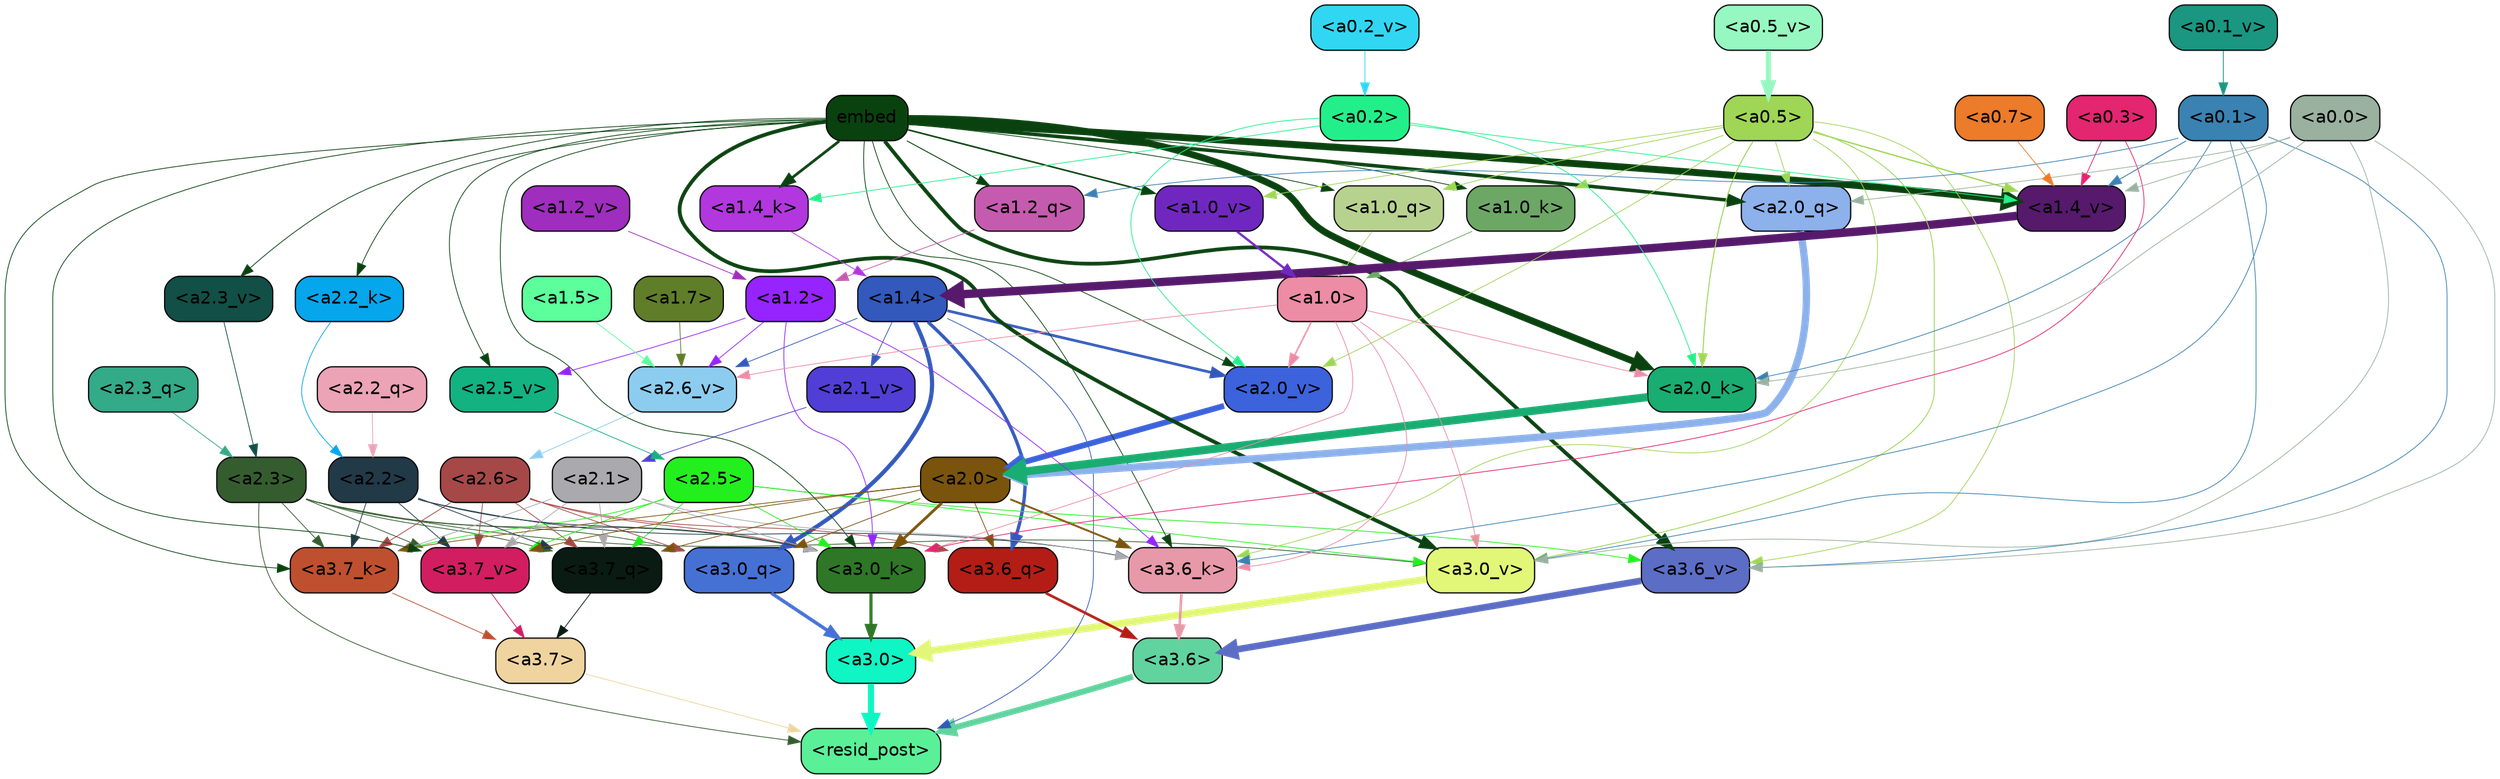 strict digraph "" {
	graph [bgcolor=transparent,
		layout=dot,
		overlap=false,
		splines=true
	];
	"<a3.7>"	[color=black,
		fillcolor="#f0d49f",
		fontname=Helvetica,
		shape=box,
		style="filled, rounded"];
	"<resid_post>"	[color=black,
		fillcolor="#5af097",
		fontname=Helvetica,
		shape=box,
		style="filled, rounded"];
	"<a3.7>" -> "<resid_post>"	[color="#f0d49f",
		penwidth=0.6];
	"<a3.6>"	[color=black,
		fillcolor="#61d39f",
		fontname=Helvetica,
		shape=box,
		style="filled, rounded"];
	"<a3.6>" -> "<resid_post>"	[color="#61d39f",
		penwidth=4.751612067222595];
	"<a3.0>"	[color=black,
		fillcolor="#0ff5c4",
		fontname=Helvetica,
		shape=box,
		style="filled, rounded"];
	"<a3.0>" -> "<resid_post>"	[color="#0ff5c4",
		penwidth=4.884142994880676];
	"<a2.3>"	[color=black,
		fillcolor="#355c2f",
		fontname=Helvetica,
		shape=box,
		style="filled, rounded"];
	"<a2.3>" -> "<resid_post>"	[color="#355c2f",
		penwidth=0.6];
	"<a3.7_q>"	[color=black,
		fillcolor="#091b13",
		fontname=Helvetica,
		shape=box,
		style="filled, rounded"];
	"<a2.3>" -> "<a3.7_q>"	[color="#355c2f",
		penwidth=0.6];
	"<a3.0_q>"	[color=black,
		fillcolor="#4671d4",
		fontname=Helvetica,
		shape=box,
		style="filled, rounded"];
	"<a2.3>" -> "<a3.0_q>"	[color="#355c2f",
		penwidth=0.6];
	"<a3.7_k>"	[color=black,
		fillcolor="#bf502f",
		fontname=Helvetica,
		shape=box,
		style="filled, rounded"];
	"<a2.3>" -> "<a3.7_k>"	[color="#355c2f",
		penwidth=0.6];
	"<a3.0_k>"	[color=black,
		fillcolor="#2e7726",
		fontname=Helvetica,
		shape=box,
		style="filled, rounded"];
	"<a2.3>" -> "<a3.0_k>"	[color="#355c2f",
		penwidth=0.6];
	"<a3.7_v>"	[color=black,
		fillcolor="#d21d61",
		fontname=Helvetica,
		shape=box,
		style="filled, rounded"];
	"<a2.3>" -> "<a3.7_v>"	[color="#355c2f",
		penwidth=0.6];
	"<a3.0_v>"	[color=black,
		fillcolor="#e2f778",
		fontname=Helvetica,
		shape=box,
		style="filled, rounded"];
	"<a2.3>" -> "<a3.0_v>"	[color="#355c2f",
		penwidth=0.6];
	"<a1.4>"	[color=black,
		fillcolor="#3259bb",
		fontname=Helvetica,
		shape=box,
		style="filled, rounded"];
	"<a1.4>" -> "<resid_post>"	[color="#3259bb",
		penwidth=0.6];
	"<a3.6_q>"	[color=black,
		fillcolor="#b31d16",
		fontname=Helvetica,
		shape=box,
		style="filled, rounded"];
	"<a1.4>" -> "<a3.6_q>"	[color="#3259bb",
		penwidth=2.6469622254371643];
	"<a1.4>" -> "<a3.0_q>"	[color="#3259bb",
		penwidth=3.3040847778320312];
	"<a2.6_v>"	[color=black,
		fillcolor="#8ccdef",
		fontname=Helvetica,
		shape=box,
		style="filled, rounded"];
	"<a1.4>" -> "<a2.6_v>"	[color="#3259bb",
		penwidth=0.6];
	"<a2.1_v>"	[color=black,
		fillcolor="#513ed6",
		fontname=Helvetica,
		shape=box,
		style="filled, rounded"];
	"<a1.4>" -> "<a2.1_v>"	[color="#3259bb",
		penwidth=0.6];
	"<a2.0_v>"	[color=black,
		fillcolor="#3c62dc",
		fontname=Helvetica,
		shape=box,
		style="filled, rounded"];
	"<a1.4>" -> "<a2.0_v>"	[color="#3259bb",
		penwidth=2.1286070346832275];
	"<a3.7_q>" -> "<a3.7>"	[color="#091b13",
		penwidth=0.6];
	"<a3.6_q>" -> "<a3.6>"	[color="#b31d16",
		penwidth=2.091020345687866];
	"<a3.0_q>" -> "<a3.0>"	[color="#4671d4",
		penwidth=2.7421876192092896];
	"<a3.7_k>" -> "<a3.7>"	[color="#bf502f",
		penwidth=0.6];
	"<a3.6_k>"	[color=black,
		fillcolor="#e799a9",
		fontname=Helvetica,
		shape=box,
		style="filled, rounded"];
	"<a3.6_k>" -> "<a3.6>"	[color="#e799a9",
		penwidth=2.048597991466522];
	"<a3.0_k>" -> "<a3.0>"	[color="#2e7726",
		penwidth=2.476402521133423];
	"<a3.7_v>" -> "<a3.7>"	[color="#d21d61",
		penwidth=0.6];
	"<a3.6_v>"	[color=black,
		fillcolor="#5c6dc5",
		fontname=Helvetica,
		shape=box,
		style="filled, rounded"];
	"<a3.6_v>" -> "<a3.6>"	[color="#5c6dc5",
		penwidth=5.2550448179244995];
	"<a3.0_v>" -> "<a3.0>"	[color="#e2f778",
		penwidth=5.652270674705505];
	"<a2.6>"	[color=black,
		fillcolor="#a74848",
		fontname=Helvetica,
		shape=box,
		style="filled, rounded"];
	"<a2.6>" -> "<a3.7_q>"	[color="#a74848",
		penwidth=0.6];
	"<a2.6>" -> "<a3.6_q>"	[color="#a74848",
		penwidth=0.6];
	"<a2.6>" -> "<a3.0_q>"	[color="#a74848",
		penwidth=0.6];
	"<a2.6>" -> "<a3.7_k>"	[color="#a74848",
		penwidth=0.6];
	"<a2.6>" -> "<a3.0_k>"	[color="#a74848",
		penwidth=0.6];
	"<a2.6>" -> "<a3.7_v>"	[color="#a74848",
		penwidth=0.6];
	"<a2.5>"	[color=black,
		fillcolor="#23ef1e",
		fontname=Helvetica,
		shape=box,
		style="filled, rounded"];
	"<a2.5>" -> "<a3.7_q>"	[color="#23ef1e",
		penwidth=0.6];
	"<a2.5>" -> "<a3.7_k>"	[color="#23ef1e",
		penwidth=0.6];
	"<a2.5>" -> "<a3.0_k>"	[color="#23ef1e",
		penwidth=0.6];
	"<a2.5>" -> "<a3.7_v>"	[color="#23ef1e",
		penwidth=0.6];
	"<a2.5>" -> "<a3.6_v>"	[color="#23ef1e",
		penwidth=0.6];
	"<a2.5>" -> "<a3.0_v>"	[color="#23ef1e",
		penwidth=0.6];
	"<a2.2>"	[color=black,
		fillcolor="#223948",
		fontname=Helvetica,
		shape=box,
		style="filled, rounded"];
	"<a2.2>" -> "<a3.7_q>"	[color="#223948",
		penwidth=0.6];
	"<a2.2>" -> "<a3.7_k>"	[color="#223948",
		penwidth=0.6];
	"<a2.2>" -> "<a3.6_k>"	[color="#223948",
		penwidth=0.6];
	"<a2.2>" -> "<a3.0_k>"	[color="#223948",
		penwidth=0.6];
	"<a2.2>" -> "<a3.7_v>"	[color="#223948",
		penwidth=0.6];
	"<a2.1>"	[color=black,
		fillcolor="#aaaaae",
		fontname=Helvetica,
		shape=box,
		style="filled, rounded"];
	"<a2.1>" -> "<a3.7_q>"	[color="#aaaaae",
		penwidth=0.6];
	"<a2.1>" -> "<a3.7_k>"	[color="#aaaaae",
		penwidth=0.6];
	"<a2.1>" -> "<a3.6_k>"	[color="#aaaaae",
		penwidth=0.6];
	"<a2.1>" -> "<a3.0_k>"	[color="#aaaaae",
		penwidth=0.6];
	"<a2.1>" -> "<a3.7_v>"	[color="#aaaaae",
		penwidth=0.6];
	"<a2.0>"	[color=black,
		fillcolor="#7a540c",
		fontname=Helvetica,
		shape=box,
		style="filled, rounded"];
	"<a2.0>" -> "<a3.7_q>"	[color="#7a540c",
		penwidth=0.6];
	"<a2.0>" -> "<a3.6_q>"	[color="#7a540c",
		penwidth=0.6];
	"<a2.0>" -> "<a3.0_q>"	[color="#7a540c",
		penwidth=0.6];
	"<a2.0>" -> "<a3.7_k>"	[color="#7a540c",
		penwidth=0.6];
	"<a2.0>" -> "<a3.6_k>"	[color="#7a540c",
		penwidth=1.4757367372512817];
	"<a2.0>" -> "<a3.0_k>"	[color="#7a540c",
		penwidth=2.2137351036071777];
	"<a2.0>" -> "<a3.7_v>"	[color="#7a540c",
		penwidth=0.6];
	embed	[color=black,
		fillcolor="#0a420f",
		fontname=Helvetica,
		shape=box,
		style="filled, rounded"];
	embed -> "<a3.7_k>"	[color="#0a420f",
		penwidth=0.6];
	embed -> "<a3.6_k>"	[color="#0a420f",
		penwidth=0.6];
	embed -> "<a3.0_k>"	[color="#0a420f",
		penwidth=0.6];
	embed -> "<a3.7_v>"	[color="#0a420f",
		penwidth=0.6];
	embed -> "<a3.6_v>"	[color="#0a420f",
		penwidth=2.9582033157348633];
	embed -> "<a3.0_v>"	[color="#0a420f",
		penwidth=2.972973108291626];
	"<a2.0_q>"	[color=black,
		fillcolor="#8cb1eb",
		fontname=Helvetica,
		shape=box,
		style="filled, rounded"];
	embed -> "<a2.0_q>"	[color="#0a420f",
		penwidth=2.7699792869389057];
	"<a2.2_k>"	[color=black,
		fillcolor="#05a6ec",
		fontname=Helvetica,
		shape=box,
		style="filled, rounded"];
	embed -> "<a2.2_k>"	[color="#0a420f",
		penwidth=0.6];
	"<a2.0_k>"	[color=black,
		fillcolor="#19ad71",
		fontname=Helvetica,
		shape=box,
		style="filled, rounded"];
	embed -> "<a2.0_k>"	[color="#0a420f",
		penwidth=5.362775564193726];
	"<a2.5_v>"	[color=black,
		fillcolor="#12b281",
		fontname=Helvetica,
		shape=box,
		style="filled, rounded"];
	embed -> "<a2.5_v>"	[color="#0a420f",
		penwidth=0.6];
	"<a2.3_v>"	[color=black,
		fillcolor="#124f46",
		fontname=Helvetica,
		shape=box,
		style="filled, rounded"];
	embed -> "<a2.3_v>"	[color="#0a420f",
		penwidth=0.6];
	embed -> "<a2.0_v>"	[color="#0a420f",
		penwidth=0.6];
	"<a1.2_q>"	[color=black,
		fillcolor="#c55bae",
		fontname=Helvetica,
		shape=box,
		style="filled, rounded"];
	embed -> "<a1.2_q>"	[color="#0a420f",
		penwidth=0.7193574905395508];
	"<a1.0_q>"	[color=black,
		fillcolor="#b7d28f",
		fontname=Helvetica,
		shape=box,
		style="filled, rounded"];
	embed -> "<a1.0_q>"	[color="#0a420f",
		penwidth=0.6];
	"<a1.4_k>"	[color=black,
		fillcolor="#b237df",
		fontname=Helvetica,
		shape=box,
		style="filled, rounded"];
	embed -> "<a1.4_k>"	[color="#0a420f",
		penwidth=2.147887945175171];
	"<a1.0_k>"	[color=black,
		fillcolor="#6da766",
		fontname=Helvetica,
		shape=box,
		style="filled, rounded"];
	embed -> "<a1.0_k>"	[color="#0a420f",
		penwidth=0.6];
	"<a1.4_v>"	[color=black,
		fillcolor="#56196c",
		fontname=Helvetica,
		shape=box,
		style="filled, rounded"];
	embed -> "<a1.4_v>"	[color="#0a420f",
		penwidth=5.545122385025024];
	"<a1.0_v>"	[color=black,
		fillcolor="#7027bf",
		fontname=Helvetica,
		shape=box,
		style="filled, rounded"];
	embed -> "<a1.0_v>"	[color="#0a420f",
		penwidth=1.26444411277771];
	"<a1.2>"	[color=black,
		fillcolor="#9524fe",
		fontname=Helvetica,
		shape=box,
		style="filled, rounded"];
	"<a1.2>" -> "<a3.6_k>"	[color="#9524fe",
		penwidth=0.6];
	"<a1.2>" -> "<a3.0_k>"	[color="#9524fe",
		penwidth=0.6];
	"<a1.2>" -> "<a2.6_v>"	[color="#9524fe",
		penwidth=0.6];
	"<a1.2>" -> "<a2.5_v>"	[color="#9524fe",
		penwidth=0.6];
	"<a1.0>"	[color=black,
		fillcolor="#ec8ca5",
		fontname=Helvetica,
		shape=box,
		style="filled, rounded"];
	"<a1.0>" -> "<a3.6_k>"	[color="#ec8ca5",
		penwidth=0.6];
	"<a1.0>" -> "<a3.0_k>"	[color="#ec8ca5",
		penwidth=0.6];
	"<a1.0>" -> "<a3.0_v>"	[color="#ec8ca5",
		penwidth=0.6];
	"<a1.0>" -> "<a2.0_k>"	[color="#ec8ca5",
		penwidth=0.6];
	"<a1.0>" -> "<a2.6_v>"	[color="#ec8ca5",
		penwidth=0.6];
	"<a1.0>" -> "<a2.0_v>"	[color="#ec8ca5",
		penwidth=1.2240618467330933];
	"<a0.5>"	[color=black,
		fillcolor="#9fd656",
		fontname=Helvetica,
		shape=box,
		style="filled, rounded"];
	"<a0.5>" -> "<a3.6_k>"	[color="#9fd656",
		penwidth=0.6];
	"<a0.5>" -> "<a3.6_v>"	[color="#9fd656",
		penwidth=0.6];
	"<a0.5>" -> "<a3.0_v>"	[color="#9fd656",
		penwidth=0.6790935099124908];
	"<a0.5>" -> "<a2.0_q>"	[color="#9fd656",
		penwidth=0.6];
	"<a0.5>" -> "<a2.0_k>"	[color="#9fd656",
		penwidth=0.7897988557815552];
	"<a0.5>" -> "<a2.0_v>"	[color="#9fd656",
		penwidth=0.6];
	"<a0.5>" -> "<a1.0_q>"	[color="#9fd656",
		penwidth=0.6];
	"<a0.5>" -> "<a1.0_k>"	[color="#9fd656",
		penwidth=0.6];
	"<a0.5>" -> "<a1.4_v>"	[color="#9fd656",
		penwidth=1.0479987859725952];
	"<a0.5>" -> "<a1.0_v>"	[color="#9fd656",
		penwidth=0.6];
	"<a0.1>"	[color=black,
		fillcolor="#3a82b1",
		fontname=Helvetica,
		shape=box,
		style="filled, rounded"];
	"<a0.1>" -> "<a3.6_k>"	[color="#3a82b1",
		penwidth=0.6];
	"<a0.1>" -> "<a3.6_v>"	[color="#3a82b1",
		penwidth=0.6];
	"<a0.1>" -> "<a3.0_v>"	[color="#3a82b1",
		penwidth=0.6];
	"<a0.1>" -> "<a2.0_k>"	[color="#3a82b1",
		penwidth=0.6];
	"<a0.1>" -> "<a1.2_q>"	[color="#3a82b1",
		penwidth=0.6];
	"<a0.1>" -> "<a1.4_v>"	[color="#3a82b1",
		penwidth=0.7031502723693848];
	"<a0.3>"	[color=black,
		fillcolor="#e42570",
		fontname=Helvetica,
		shape=box,
		style="filled, rounded"];
	"<a0.3>" -> "<a3.0_k>"	[color="#e42570",
		penwidth=0.6];
	"<a0.3>" -> "<a1.4_v>"	[color="#e42570",
		penwidth=0.6];
	"<a0.0>"	[color=black,
		fillcolor="#9ab1a0",
		fontname=Helvetica,
		shape=box,
		style="filled, rounded"];
	"<a0.0>" -> "<a3.6_v>"	[color="#9ab1a0",
		penwidth=0.6];
	"<a0.0>" -> "<a3.0_v>"	[color="#9ab1a0",
		penwidth=0.6];
	"<a0.0>" -> "<a2.0_q>"	[color="#9ab1a0",
		penwidth=0.6];
	"<a0.0>" -> "<a2.0_k>"	[color="#9ab1a0",
		penwidth=0.6];
	"<a0.0>" -> "<a1.4_v>"	[color="#9ab1a0",
		penwidth=0.6];
	"<a2.3_q>"	[color=black,
		fillcolor="#33aa88",
		fontname=Helvetica,
		shape=box,
		style="filled, rounded"];
	"<a2.3_q>" -> "<a2.3>"	[color="#33aa88",
		penwidth=0.6];
	"<a2.2_q>"	[color=black,
		fillcolor="#eba3b5",
		fontname=Helvetica,
		shape=box,
		style="filled, rounded"];
	"<a2.2_q>" -> "<a2.2>"	[color="#eba3b5",
		penwidth=0.6];
	"<a2.0_q>" -> "<a2.0>"	[color="#8cb1eb",
		penwidth=5.819834470748901];
	"<a2.2_k>" -> "<a2.2>"	[color="#05a6ec",
		penwidth=0.6];
	"<a2.0_k>" -> "<a2.0>"	[color="#19ad71",
		penwidth=6.470837593078613];
	"<a2.6_v>" -> "<a2.6>"	[color="#8ccdef",
		penwidth=0.6];
	"<a2.5_v>" -> "<a2.5>"	[color="#12b281",
		penwidth=0.6];
	"<a2.3_v>" -> "<a2.3>"	[color="#124f46",
		penwidth=0.6];
	"<a2.1_v>" -> "<a2.1>"	[color="#513ed6",
		penwidth=0.6];
	"<a2.0_v>" -> "<a2.0>"	[color="#3c62dc",
		penwidth=4.5950857400894165];
	"<a0.2>"	[color=black,
		fillcolor="#23ef8a",
		fontname=Helvetica,
		shape=box,
		style="filled, rounded"];
	"<a0.2>" -> "<a2.0_k>"	[color="#23ef8a",
		penwidth=0.6];
	"<a0.2>" -> "<a2.0_v>"	[color="#23ef8a",
		penwidth=0.6];
	"<a0.2>" -> "<a1.4_k>"	[color="#23ef8a",
		penwidth=0.6];
	"<a0.2>" -> "<a1.4_v>"	[color="#23ef8a",
		penwidth=0.6];
	"<a1.7>"	[color=black,
		fillcolor="#607d29",
		fontname=Helvetica,
		shape=box,
		style="filled, rounded"];
	"<a1.7>" -> "<a2.6_v>"	[color="#607d29",
		penwidth=0.6];
	"<a1.5>"	[color=black,
		fillcolor="#5dfe9c",
		fontname=Helvetica,
		shape=box,
		style="filled, rounded"];
	"<a1.5>" -> "<a2.6_v>"	[color="#5dfe9c",
		penwidth=0.6];
	"<a1.2_q>" -> "<a1.2>"	[color="#c55bae",
		penwidth=0.6];
	"<a1.0_q>" -> "<a1.0>"	[color="#b7d28f",
		penwidth=0.6];
	"<a1.4_k>" -> "<a1.4>"	[color="#b237df",
		penwidth=0.6];
	"<a1.0_k>" -> "<a1.0>"	[color="#6da766",
		penwidth=0.6];
	"<a1.4_v>" -> "<a1.4>"	[color="#56196c",
		penwidth=6.635385513305664];
	"<a1.2_v>"	[color=black,
		fillcolor="#9f2dbd",
		fontname=Helvetica,
		shape=box,
		style="filled, rounded"];
	"<a1.2_v>" -> "<a1.2>"	[color="#9f2dbd",
		penwidth=0.6];
	"<a1.0_v>" -> "<a1.0>"	[color="#7027bf",
		penwidth=1.807669460773468];
	"<a0.7>"	[color=black,
		fillcolor="#ec7b2a",
		fontname=Helvetica,
		shape=box,
		style="filled, rounded"];
	"<a0.7>" -> "<a1.4_v>"	[color="#ec7b2a",
		penwidth=0.6];
	"<a0.5_v>"	[color=black,
		fillcolor="#96f8c0",
		fontname=Helvetica,
		shape=box,
		style="filled, rounded"];
	"<a0.5_v>" -> "<a0.5>"	[color="#96f8c0",
		penwidth=4.0294036865234375];
	"<a0.2_v>"	[color=black,
		fillcolor="#31d7f2",
		fontname=Helvetica,
		shape=box,
		style="filled, rounded"];
	"<a0.2_v>" -> "<a0.2>"	[color="#31d7f2",
		penwidth=0.6];
	"<a0.1_v>"	[color=black,
		fillcolor="#1b9681",
		fontname=Helvetica,
		shape=box,
		style="filled, rounded"];
	"<a0.1_v>" -> "<a0.1>"	[color="#1b9681",
		penwidth=0.6631441116333008];
}
